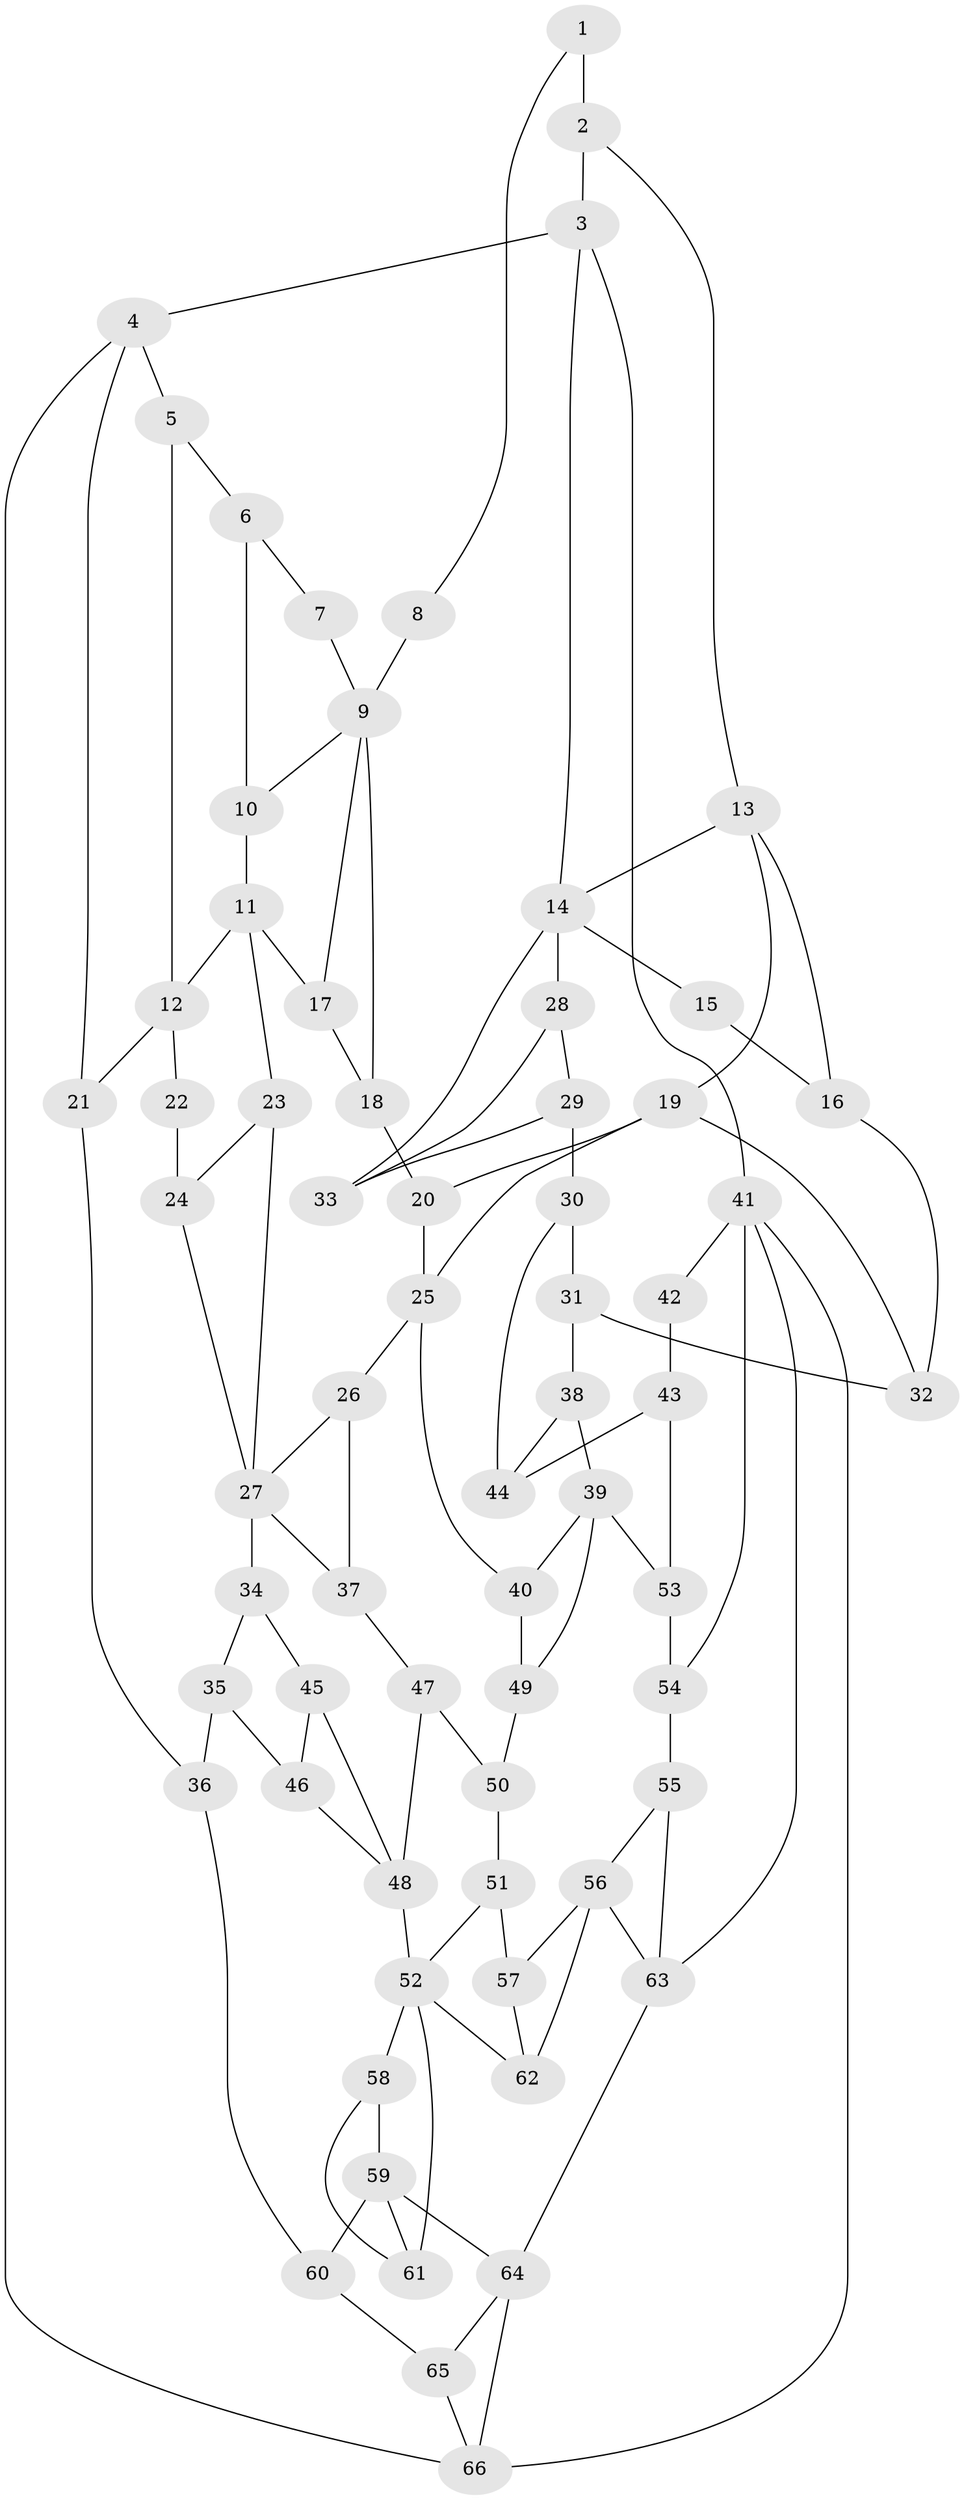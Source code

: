 // original degree distribution, {3: 0.015267175572519083, 4: 0.2824427480916031, 6: 0.2595419847328244, 5: 0.44274809160305345}
// Generated by graph-tools (version 1.1) at 2025/38/03/09/25 02:38:27]
// undirected, 66 vertices, 108 edges
graph export_dot {
graph [start="1"]
  node [color=gray90,style=filled];
  1;
  2;
  3;
  4;
  5;
  6;
  7;
  8;
  9;
  10;
  11;
  12;
  13;
  14;
  15;
  16;
  17;
  18;
  19;
  20;
  21;
  22;
  23;
  24;
  25;
  26;
  27;
  28;
  29;
  30;
  31;
  32;
  33;
  34;
  35;
  36;
  37;
  38;
  39;
  40;
  41;
  42;
  43;
  44;
  45;
  46;
  47;
  48;
  49;
  50;
  51;
  52;
  53;
  54;
  55;
  56;
  57;
  58;
  59;
  60;
  61;
  62;
  63;
  64;
  65;
  66;
  1 -- 2 [weight=2.0];
  1 -- 8 [weight=1.0];
  2 -- 3 [weight=1.0];
  2 -- 13 [weight=2.0];
  3 -- 4 [weight=1.0];
  3 -- 14 [weight=1.0];
  3 -- 41 [weight=1.0];
  4 -- 5 [weight=1.0];
  4 -- 21 [weight=1.0];
  4 -- 66 [weight=1.0];
  5 -- 6 [weight=1.0];
  5 -- 12 [weight=1.0];
  6 -- 7 [weight=1.0];
  6 -- 10 [weight=1.0];
  7 -- 9 [weight=1.0];
  8 -- 9 [weight=2.0];
  9 -- 10 [weight=1.0];
  9 -- 17 [weight=1.0];
  9 -- 18 [weight=1.0];
  10 -- 11 [weight=1.0];
  11 -- 12 [weight=2.0];
  11 -- 17 [weight=1.0];
  11 -- 23 [weight=1.0];
  12 -- 21 [weight=1.0];
  12 -- 22 [weight=2.0];
  13 -- 14 [weight=1.0];
  13 -- 16 [weight=1.0];
  13 -- 19 [weight=2.0];
  14 -- 15 [weight=2.0];
  14 -- 28 [weight=1.0];
  14 -- 33 [weight=1.0];
  15 -- 16 [weight=1.0];
  16 -- 32 [weight=1.0];
  17 -- 18 [weight=1.0];
  18 -- 20 [weight=1.0];
  19 -- 20 [weight=1.0];
  19 -- 25 [weight=1.0];
  19 -- 32 [weight=1.0];
  20 -- 25 [weight=1.0];
  21 -- 36 [weight=1.0];
  22 -- 24 [weight=1.0];
  23 -- 24 [weight=1.0];
  23 -- 27 [weight=1.0];
  24 -- 27 [weight=1.0];
  25 -- 26 [weight=2.0];
  25 -- 40 [weight=1.0];
  26 -- 27 [weight=1.0];
  26 -- 37 [weight=1.0];
  27 -- 34 [weight=2.0];
  27 -- 37 [weight=1.0];
  28 -- 29 [weight=1.0];
  28 -- 33 [weight=1.0];
  29 -- 30 [weight=2.0];
  29 -- 33 [weight=1.0];
  30 -- 31 [weight=1.0];
  30 -- 44 [weight=2.0];
  31 -- 32 [weight=1.0];
  31 -- 38 [weight=1.0];
  34 -- 35 [weight=1.0];
  34 -- 45 [weight=1.0];
  35 -- 36 [weight=1.0];
  35 -- 46 [weight=1.0];
  36 -- 60 [weight=1.0];
  37 -- 47 [weight=1.0];
  38 -- 39 [weight=2.0];
  38 -- 44 [weight=2.0];
  39 -- 40 [weight=1.0];
  39 -- 49 [weight=1.0];
  39 -- 53 [weight=2.0];
  40 -- 49 [weight=1.0];
  41 -- 42 [weight=1.0];
  41 -- 54 [weight=2.0];
  41 -- 63 [weight=1.0];
  41 -- 66 [weight=1.0];
  42 -- 43 [weight=2.0];
  43 -- 44 [weight=2.0];
  43 -- 53 [weight=1.0];
  45 -- 46 [weight=1.0];
  45 -- 48 [weight=1.0];
  46 -- 48 [weight=1.0];
  47 -- 48 [weight=1.0];
  47 -- 50 [weight=1.0];
  48 -- 52 [weight=2.0];
  49 -- 50 [weight=1.0];
  50 -- 51 [weight=1.0];
  51 -- 52 [weight=1.0];
  51 -- 57 [weight=1.0];
  52 -- 58 [weight=1.0];
  52 -- 61 [weight=1.0];
  52 -- 62 [weight=1.0];
  53 -- 54 [weight=2.0];
  54 -- 55 [weight=1.0];
  55 -- 56 [weight=1.0];
  55 -- 63 [weight=1.0];
  56 -- 57 [weight=1.0];
  56 -- 62 [weight=1.0];
  56 -- 63 [weight=1.0];
  57 -- 62 [weight=1.0];
  58 -- 59 [weight=1.0];
  58 -- 61 [weight=1.0];
  59 -- 60 [weight=2.0];
  59 -- 61 [weight=1.0];
  59 -- 64 [weight=2.0];
  60 -- 65 [weight=1.0];
  63 -- 64 [weight=2.0];
  64 -- 65 [weight=1.0];
  64 -- 66 [weight=1.0];
  65 -- 66 [weight=1.0];
}
